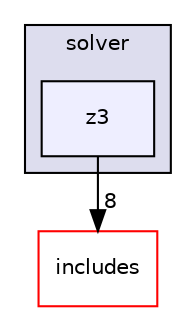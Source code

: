 digraph "/home/ubuntu/projects/pin-2.14/source/tools/Triton/src/libtriton/engines/solver/z3" {
  compound=true
  node [ fontsize="10", fontname="Helvetica"];
  edge [ labelfontsize="10", labelfontname="Helvetica"];
  subgraph clusterdir_6408307a4d2f537021d7a2dc6107b634 {
    graph [ bgcolor="#ddddee", pencolor="black", label="solver" fontname="Helvetica", fontsize="10", URL="dir_6408307a4d2f537021d7a2dc6107b634.html"]
  dir_835eeac6bfe66384d9436a21936a908c [shape=box, label="z3", style="filled", fillcolor="#eeeeff", pencolor="black", URL="dir_835eeac6bfe66384d9436a21936a908c.html"];
  }
  dir_0a436fc82d73b0b9b664d07557632391 [shape=box label="includes" fillcolor="white" style="filled" color="red" URL="dir_0a436fc82d73b0b9b664d07557632391.html"];
  dir_835eeac6bfe66384d9436a21936a908c->dir_0a436fc82d73b0b9b664d07557632391 [headlabel="8", labeldistance=1.5 headhref="dir_000021_000024.html"];
}
